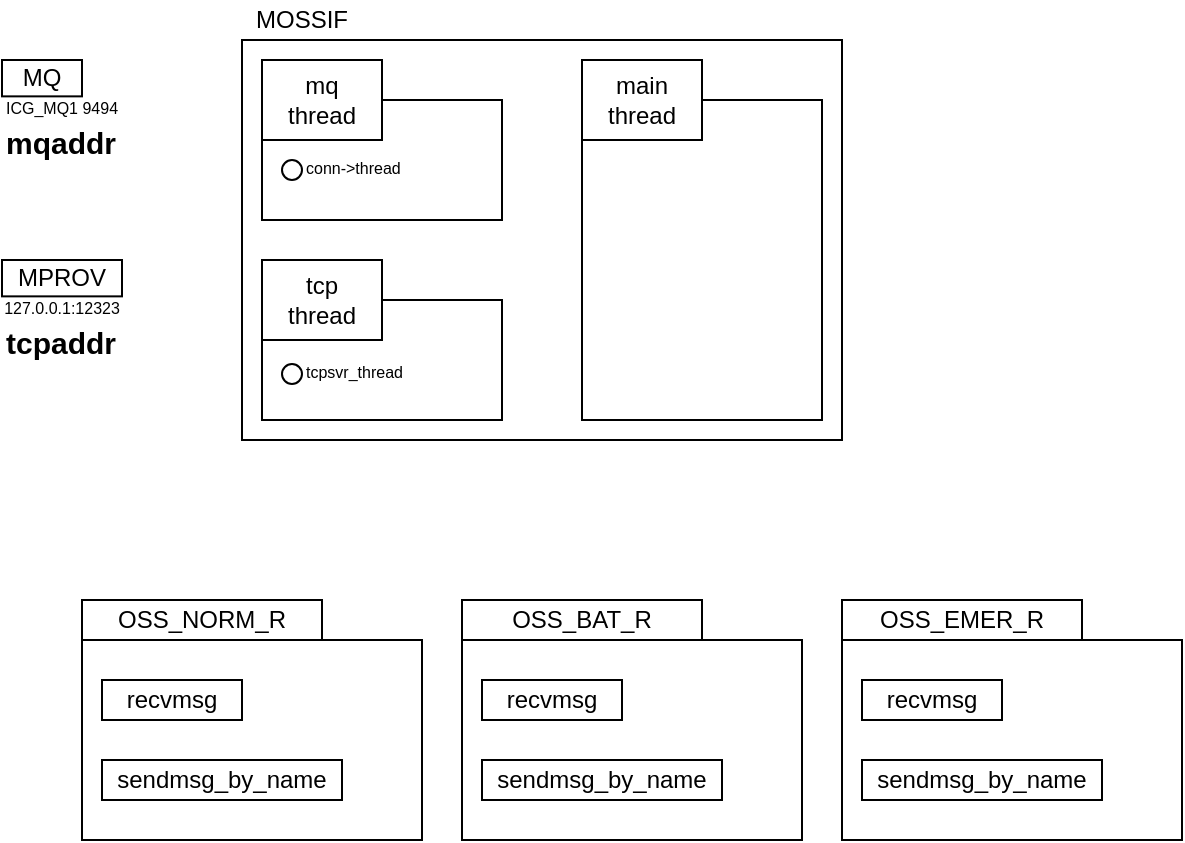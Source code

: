 <mxfile version="26.1.0">
  <diagram name="페이지-1" id="qzyhOUPyN61X00X48giR">
    <mxGraphModel dx="1434" dy="738" grid="1" gridSize="10" guides="1" tooltips="1" connect="1" arrows="1" fold="1" page="1" pageScale="1" pageWidth="827" pageHeight="1169" math="0" shadow="0">
      <root>
        <mxCell id="0" />
        <mxCell id="1" parent="0" />
        <mxCell id="9r8QmlUg3Ydf7AhCJzKc-10" value="" style="rounded=0;whiteSpace=wrap;html=1;" vertex="1" parent="1">
          <mxGeometry x="80" y="420" width="170" height="100" as="geometry" />
        </mxCell>
        <mxCell id="9r8QmlUg3Ydf7AhCJzKc-8" value="" style="rounded=0;whiteSpace=wrap;html=1;" vertex="1" parent="1">
          <mxGeometry x="460" y="420" width="170" height="100" as="geometry" />
        </mxCell>
        <mxCell id="9r8QmlUg3Ydf7AhCJzKc-9" value="" style="rounded=0;whiteSpace=wrap;html=1;" vertex="1" parent="1">
          <mxGeometry x="270" y="420" width="170" height="100" as="geometry" />
        </mxCell>
        <mxCell id="0mUN5aCMRDgJ7s6GESbr-17" value="" style="rounded=0;whiteSpace=wrap;html=1;" parent="1" vertex="1">
          <mxGeometry x="160" y="120" width="300" height="200" as="geometry" />
        </mxCell>
        <mxCell id="0mUN5aCMRDgJ7s6GESbr-1" value="" style="rounded=0;whiteSpace=wrap;html=1;" parent="1" vertex="1">
          <mxGeometry x="330" y="150" width="120" height="160" as="geometry" />
        </mxCell>
        <mxCell id="0mUN5aCMRDgJ7s6GESbr-2" value="main thread" style="rounded=0;whiteSpace=wrap;html=1;" parent="1" vertex="1">
          <mxGeometry x="330" y="130" width="60" height="40" as="geometry" />
        </mxCell>
        <mxCell id="0mUN5aCMRDgJ7s6GESbr-10" value="" style="rounded=0;whiteSpace=wrap;html=1;" parent="1" vertex="1">
          <mxGeometry x="170" y="150" width="120" height="60" as="geometry" />
        </mxCell>
        <mxCell id="0mUN5aCMRDgJ7s6GESbr-11" value="mq&lt;br&gt;&lt;div&gt;thread&lt;/div&gt;" style="rounded=0;whiteSpace=wrap;html=1;" parent="1" vertex="1">
          <mxGeometry x="170" y="130" width="60" height="40" as="geometry" />
        </mxCell>
        <mxCell id="0mUN5aCMRDgJ7s6GESbr-12" value="" style="rounded=0;whiteSpace=wrap;html=1;align=left;" parent="1" vertex="1">
          <mxGeometry x="170" y="250" width="120" height="60" as="geometry" />
        </mxCell>
        <mxCell id="0mUN5aCMRDgJ7s6GESbr-13" value="tcp&lt;br&gt;&lt;div&gt;thread&lt;/div&gt;" style="rounded=0;whiteSpace=wrap;html=1;" parent="1" vertex="1">
          <mxGeometry x="170" y="230" width="60" height="40" as="geometry" />
        </mxCell>
        <mxCell id="0mUN5aCMRDgJ7s6GESbr-16" value="" style="group" parent="1" vertex="1" connectable="0">
          <mxGeometry x="180" y="178" width="70" height="12" as="geometry" />
        </mxCell>
        <mxCell id="0mUN5aCMRDgJ7s6GESbr-14" value="" style="ellipse;whiteSpace=wrap;html=1;aspect=fixed;" parent="0mUN5aCMRDgJ7s6GESbr-16" vertex="1">
          <mxGeometry y="2" width="10" height="10" as="geometry" />
        </mxCell>
        <mxCell id="0mUN5aCMRDgJ7s6GESbr-15" value="&lt;font style=&quot;font-size: 8px;&quot;&gt;conn-&amp;gt;thread&lt;/font&gt;" style="text;html=1;align=left;verticalAlign=middle;whiteSpace=wrap;rounded=0;" parent="0mUN5aCMRDgJ7s6GESbr-16" vertex="1">
          <mxGeometry x="10" width="60" height="10" as="geometry" />
        </mxCell>
        <mxCell id="0mUN5aCMRDgJ7s6GESbr-18" value="MOSSIF" style="text;html=1;align=center;verticalAlign=middle;whiteSpace=wrap;rounded=0;" parent="1" vertex="1">
          <mxGeometry x="160" y="100" width="60" height="20" as="geometry" />
        </mxCell>
        <mxCell id="0mUN5aCMRDgJ7s6GESbr-20" value="" style="group" parent="1" vertex="1" connectable="0">
          <mxGeometry x="40" y="230" width="120" height="100" as="geometry" />
        </mxCell>
        <mxCell id="0mUN5aCMRDgJ7s6GESbr-5" value="MPROV" style="rounded=0;whiteSpace=wrap;html=1;" parent="0mUN5aCMRDgJ7s6GESbr-20" vertex="1">
          <mxGeometry width="60" height="18.182" as="geometry" />
        </mxCell>
        <mxCell id="0mUN5aCMRDgJ7s6GESbr-6" value="&lt;font style=&quot;font-size: 8px;&quot;&gt;127.0.0.1:12323&lt;/font&gt;" style="text;html=1;align=center;verticalAlign=middle;whiteSpace=wrap;rounded=0;" parent="0mUN5aCMRDgJ7s6GESbr-20" vertex="1">
          <mxGeometry y="18.182" width="60" height="9.091" as="geometry" />
        </mxCell>
        <mxCell id="0mUN5aCMRDgJ7s6GESbr-8" value="&lt;h1 style=&quot;margin-top: 0px;&quot;&gt;&lt;font style=&quot;font-size: 15px;&quot;&gt;tcpaddr&lt;/font&gt;&lt;/h1&gt;&lt;div&gt;&lt;br&gt;&lt;/div&gt;" style="text;html=1;whiteSpace=wrap;overflow=hidden;rounded=0;" parent="0mUN5aCMRDgJ7s6GESbr-20" vertex="1">
          <mxGeometry y="18.182" width="120" height="81.818" as="geometry" />
        </mxCell>
        <mxCell id="0mUN5aCMRDgJ7s6GESbr-21" value="" style="group" parent="1" vertex="1" connectable="0">
          <mxGeometry x="40" y="130" width="120" height="100" as="geometry" />
        </mxCell>
        <mxCell id="0mUN5aCMRDgJ7s6GESbr-3" value="MQ" style="rounded=0;whiteSpace=wrap;html=1;" parent="0mUN5aCMRDgJ7s6GESbr-21" vertex="1">
          <mxGeometry width="40" height="18.182" as="geometry" />
        </mxCell>
        <mxCell id="0mUN5aCMRDgJ7s6GESbr-7" value="&lt;font style=&quot;font-size: 8px;&quot;&gt;ICG_MQ1&amp;nbsp;&lt;/font&gt;&lt;span style=&quot;font-size: 8px; background-color: transparent; color: light-dark(rgb(0, 0, 0), rgb(255, 255, 255));&quot;&gt;9494&lt;/span&gt;" style="text;html=1;align=left;verticalAlign=middle;whiteSpace=wrap;rounded=0;" parent="0mUN5aCMRDgJ7s6GESbr-21" vertex="1">
          <mxGeometry y="18.182" width="60" height="9.091" as="geometry" />
        </mxCell>
        <mxCell id="0mUN5aCMRDgJ7s6GESbr-9" value="&lt;h1 style=&quot;margin-top: 0px;&quot;&gt;&lt;font style=&quot;font-size: 15px;&quot;&gt;mqaddr&lt;/font&gt;&lt;/h1&gt;&lt;div&gt;&lt;br&gt;&lt;/div&gt;" style="text;html=1;whiteSpace=wrap;overflow=hidden;rounded=0;" parent="0mUN5aCMRDgJ7s6GESbr-21" vertex="1">
          <mxGeometry y="18.182" width="120" height="81.818" as="geometry" />
        </mxCell>
        <mxCell id="kQ5Fjs25QCEKXcWTlB_y-3" value="" style="ellipse;whiteSpace=wrap;html=1;aspect=fixed;" parent="1" vertex="1">
          <mxGeometry x="180" y="282" width="10" height="10" as="geometry" />
        </mxCell>
        <mxCell id="kQ5Fjs25QCEKXcWTlB_y-4" value="&lt;font style=&quot;font-size: 8px;&quot;&gt;tcpsvr_thread&lt;/font&gt;" style="text;html=1;align=left;verticalAlign=middle;whiteSpace=wrap;rounded=0;" parent="1" vertex="1">
          <mxGeometry x="190" y="280" width="60" height="10" as="geometry" />
        </mxCell>
        <mxCell id="9r8QmlUg3Ydf7AhCJzKc-1" value="OSS_NORM_R" style="rounded=0;whiteSpace=wrap;html=1;" vertex="1" parent="1">
          <mxGeometry x="80" y="400" width="120" height="20" as="geometry" />
        </mxCell>
        <mxCell id="9r8QmlUg3Ydf7AhCJzKc-5" value="OSS_EMER_R" style="rounded=0;whiteSpace=wrap;html=1;" vertex="1" parent="1">
          <mxGeometry x="460" y="400" width="120" height="20" as="geometry" />
        </mxCell>
        <mxCell id="9r8QmlUg3Ydf7AhCJzKc-6" value="OSS_BAT_R" style="rounded=0;whiteSpace=wrap;html=1;" vertex="1" parent="1">
          <mxGeometry x="270" y="400" width="120" height="20" as="geometry" />
        </mxCell>
        <mxCell id="9r8QmlUg3Ydf7AhCJzKc-13" value="sendmsg_by_name" style="rounded=0;whiteSpace=wrap;html=1;" vertex="1" parent="1">
          <mxGeometry x="90" y="480" width="120" height="20" as="geometry" />
        </mxCell>
        <mxCell id="9r8QmlUg3Ydf7AhCJzKc-14" value="recvmsg" style="rounded=0;whiteSpace=wrap;html=1;" vertex="1" parent="1">
          <mxGeometry x="90" y="440" width="70" height="20" as="geometry" />
        </mxCell>
        <mxCell id="9r8QmlUg3Ydf7AhCJzKc-15" value="sendmsg_by_name" style="rounded=0;whiteSpace=wrap;html=1;" vertex="1" parent="1">
          <mxGeometry x="280" y="480" width="120" height="20" as="geometry" />
        </mxCell>
        <mxCell id="9r8QmlUg3Ydf7AhCJzKc-16" value="recvmsg" style="rounded=0;whiteSpace=wrap;html=1;" vertex="1" parent="1">
          <mxGeometry x="280" y="440" width="70" height="20" as="geometry" />
        </mxCell>
        <mxCell id="9r8QmlUg3Ydf7AhCJzKc-17" value="sendmsg_by_name" style="rounded=0;whiteSpace=wrap;html=1;" vertex="1" parent="1">
          <mxGeometry x="470" y="480" width="120" height="20" as="geometry" />
        </mxCell>
        <mxCell id="9r8QmlUg3Ydf7AhCJzKc-18" value="recvmsg" style="rounded=0;whiteSpace=wrap;html=1;" vertex="1" parent="1">
          <mxGeometry x="470" y="440" width="70" height="20" as="geometry" />
        </mxCell>
      </root>
    </mxGraphModel>
  </diagram>
</mxfile>
